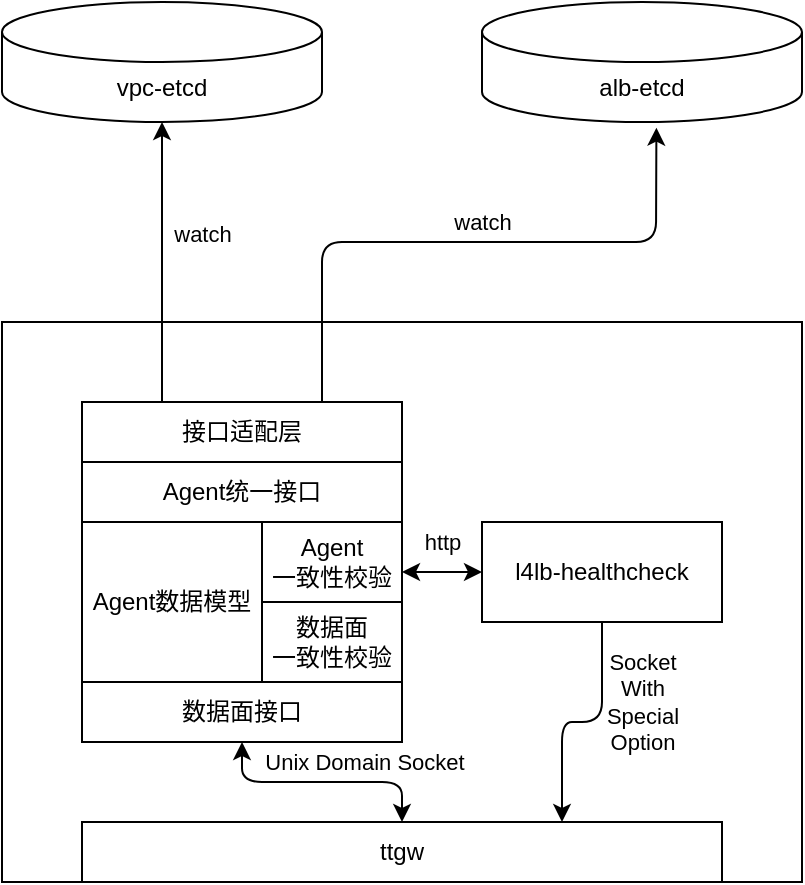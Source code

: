 <mxfile version="20.8.11" type="github" pages="5">
  <diagram name="第 1 页" id="qnIHK_i1wZifL5f9pIzR">
    <mxGraphModel dx="1259" dy="701" grid="0" gridSize="10" guides="1" tooltips="1" connect="1" arrows="1" fold="1" page="1" pageScale="1" pageWidth="827" pageHeight="1169" math="0" shadow="0">
      <root>
        <mxCell id="0" />
        <mxCell id="1" parent="0" />
        <mxCell id="X8hY83EV3L3QtJoclmcm-1" value="" style="rounded=0;whiteSpace=wrap;html=1;" vertex="1" parent="1">
          <mxGeometry x="200" y="320" width="400" height="280" as="geometry" />
        </mxCell>
        <mxCell id="X8hY83EV3L3QtJoclmcm-2" value="vpc-etcd" style="shape=cylinder3;whiteSpace=wrap;html=1;boundedLbl=1;backgroundOutline=1;size=15;rounded=0;" vertex="1" parent="1">
          <mxGeometry x="200" y="160" width="160" height="60" as="geometry" />
        </mxCell>
        <mxCell id="X8hY83EV3L3QtJoclmcm-3" value="alb-etcd" style="shape=cylinder3;whiteSpace=wrap;html=1;boundedLbl=1;backgroundOutline=1;size=15;rounded=0;" vertex="1" parent="1">
          <mxGeometry x="440" y="160" width="160" height="60" as="geometry" />
        </mxCell>
        <mxCell id="X8hY83EV3L3QtJoclmcm-4" value="" style="rounded=0;whiteSpace=wrap;html=1;" vertex="1" parent="1">
          <mxGeometry x="240" y="360" width="160" height="170" as="geometry" />
        </mxCell>
        <mxCell id="X8hY83EV3L3QtJoclmcm-5" value="l4lb-healthcheck" style="rounded=0;whiteSpace=wrap;html=1;" vertex="1" parent="1">
          <mxGeometry x="440" y="420" width="120" height="50" as="geometry" />
        </mxCell>
        <mxCell id="X8hY83EV3L3QtJoclmcm-6" value="ttgw" style="rounded=0;whiteSpace=wrap;html=1;" vertex="1" parent="1">
          <mxGeometry x="240" y="570" width="320" height="30" as="geometry" />
        </mxCell>
        <mxCell id="X8hY83EV3L3QtJoclmcm-7" value="接口适配层" style="rounded=0;whiteSpace=wrap;html=1;" vertex="1" parent="1">
          <mxGeometry x="240" y="360" width="160" height="30" as="geometry" />
        </mxCell>
        <mxCell id="X8hY83EV3L3QtJoclmcm-8" value="数据面接口" style="rounded=0;whiteSpace=wrap;html=1;" vertex="1" parent="1">
          <mxGeometry x="240" y="500" width="160" height="30" as="geometry" />
        </mxCell>
        <mxCell id="X8hY83EV3L3QtJoclmcm-9" value="Agent统一接口" style="rounded=0;whiteSpace=wrap;html=1;" vertex="1" parent="1">
          <mxGeometry x="240" y="390" width="160" height="30" as="geometry" />
        </mxCell>
        <mxCell id="X8hY83EV3L3QtJoclmcm-10" value="Agent数据模型" style="rounded=0;whiteSpace=wrap;html=1;" vertex="1" parent="1">
          <mxGeometry x="240" y="420" width="90" height="80" as="geometry" />
        </mxCell>
        <mxCell id="X8hY83EV3L3QtJoclmcm-11" value="数据面&lt;br&gt;一致性校验" style="rounded=0;whiteSpace=wrap;html=1;" vertex="1" parent="1">
          <mxGeometry x="330" y="460" width="70" height="40" as="geometry" />
        </mxCell>
        <mxCell id="X8hY83EV3L3QtJoclmcm-12" value="Agent&lt;br&gt;一致性校验" style="rounded=0;whiteSpace=wrap;html=1;" vertex="1" parent="1">
          <mxGeometry x="330" y="420" width="70" height="40" as="geometry" />
        </mxCell>
        <mxCell id="X8hY83EV3L3QtJoclmcm-13" value="" style="endArrow=classic;html=1;rounded=0;exitX=0.25;exitY=0;exitDx=0;exitDy=0;entryX=0.5;entryY=1;entryDx=0;entryDy=0;entryPerimeter=0;" edge="1" parent="1" source="X8hY83EV3L3QtJoclmcm-7" target="X8hY83EV3L3QtJoclmcm-2">
          <mxGeometry width="50" height="50" relative="1" as="geometry">
            <mxPoint x="90" y="290" as="sourcePoint" />
            <mxPoint x="190" y="310" as="targetPoint" />
          </mxGeometry>
        </mxCell>
        <mxCell id="X8hY83EV3L3QtJoclmcm-21" value="watch" style="edgeLabel;html=1;align=center;verticalAlign=middle;resizable=0;points=[];rounded=0;" vertex="1" connectable="0" parent="X8hY83EV3L3QtJoclmcm-13">
          <mxGeometry x="0.209" y="1" relative="1" as="geometry">
            <mxPoint x="21" as="offset" />
          </mxGeometry>
        </mxCell>
        <mxCell id="X8hY83EV3L3QtJoclmcm-14" value="" style="endArrow=classic;html=1;exitX=0.75;exitY=0;exitDx=0;exitDy=0;entryX=0.545;entryY=1.047;entryDx=0;entryDy=0;entryPerimeter=0;rounded=1;" edge="1" parent="1" source="X8hY83EV3L3QtJoclmcm-7" target="X8hY83EV3L3QtJoclmcm-3">
          <mxGeometry width="50" height="50" relative="1" as="geometry">
            <mxPoint x="390" y="370" as="sourcePoint" />
            <mxPoint x="440" y="320" as="targetPoint" />
            <Array as="points">
              <mxPoint x="360" y="280" />
              <mxPoint x="527" y="280" />
            </Array>
          </mxGeometry>
        </mxCell>
        <mxCell id="X8hY83EV3L3QtJoclmcm-20" value="watch" style="edgeLabel;html=1;align=center;verticalAlign=middle;resizable=0;points=[];rounded=0;" vertex="1" connectable="0" parent="X8hY83EV3L3QtJoclmcm-14">
          <mxGeometry x="-0.027" y="3" relative="1" as="geometry">
            <mxPoint x="12" y="-7" as="offset" />
          </mxGeometry>
        </mxCell>
        <mxCell id="X8hY83EV3L3QtJoclmcm-16" value="" style="endArrow=classic;startArrow=classic;html=1;rounded=0;entryX=1;entryY=0.5;entryDx=0;entryDy=0;" edge="1" parent="1" source="X8hY83EV3L3QtJoclmcm-5" target="X8hY83EV3L3QtJoclmcm-4">
          <mxGeometry width="50" height="50" relative="1" as="geometry">
            <mxPoint x="720" y="250" as="sourcePoint" />
            <mxPoint x="440" y="300" as="targetPoint" />
          </mxGeometry>
        </mxCell>
        <mxCell id="X8hY83EV3L3QtJoclmcm-18" value="http" style="edgeLabel;html=1;align=center;verticalAlign=middle;resizable=0;points=[];rounded=0;" vertex="1" connectable="0" parent="X8hY83EV3L3QtJoclmcm-16">
          <mxGeometry x="0.7" y="-1" relative="1" as="geometry">
            <mxPoint x="14" y="-14" as="offset" />
          </mxGeometry>
        </mxCell>
        <mxCell id="X8hY83EV3L3QtJoclmcm-17" value="" style="endArrow=classic;html=1;exitX=0.5;exitY=1;exitDx=0;exitDy=0;entryX=0.5;entryY=0;entryDx=0;entryDy=0;startArrow=classic;startFill=1;rounded=1;" edge="1" parent="1" source="X8hY83EV3L3QtJoclmcm-8" target="X8hY83EV3L3QtJoclmcm-6">
          <mxGeometry width="50" height="50" relative="1" as="geometry">
            <mxPoint x="730" y="450" as="sourcePoint" />
            <mxPoint x="700" y="560" as="targetPoint" />
            <Array as="points">
              <mxPoint x="320" y="550" />
              <mxPoint x="400" y="550" />
            </Array>
          </mxGeometry>
        </mxCell>
        <mxCell id="X8hY83EV3L3QtJoclmcm-19" value="Unix Domain Socket" style="edgeLabel;html=1;align=center;verticalAlign=middle;resizable=0;points=[];rounded=0;" vertex="1" connectable="0" parent="X8hY83EV3L3QtJoclmcm-17">
          <mxGeometry x="0.35" relative="1" as="geometry">
            <mxPoint y="-10" as="offset" />
          </mxGeometry>
        </mxCell>
        <mxCell id="X8hY83EV3L3QtJoclmcm-22" value="" style="endArrow=classic;html=1;entryX=0.75;entryY=0;entryDx=0;entryDy=0;exitX=0.5;exitY=1;exitDx=0;exitDy=0;rounded=1;" edge="1" parent="1" source="X8hY83EV3L3QtJoclmcm-5" target="X8hY83EV3L3QtJoclmcm-6">
          <mxGeometry width="50" height="50" relative="1" as="geometry">
            <mxPoint x="388" y="418" as="sourcePoint" />
            <mxPoint x="438" y="368" as="targetPoint" />
            <Array as="points">
              <mxPoint x="500" y="520" />
              <mxPoint x="480" y="520" />
            </Array>
          </mxGeometry>
        </mxCell>
        <mxCell id="X8hY83EV3L3QtJoclmcm-23" value="Socket&lt;br&gt;With&lt;br&gt;Special&lt;br&gt;Option" style="edgeLabel;html=1;align=center;verticalAlign=middle;resizable=0;points=[];" vertex="1" connectable="0" parent="X8hY83EV3L3QtJoclmcm-22">
          <mxGeometry x="-0.411" y="-1" relative="1" as="geometry">
            <mxPoint x="21" y="4" as="offset" />
          </mxGeometry>
        </mxCell>
      </root>
    </mxGraphModel>
  </diagram>
  <diagram id="YNpwUXXwm9EvdBAaevXf" name="状态1">
    <mxGraphModel dx="1259" dy="650" grid="1" gridSize="10" guides="1" tooltips="1" connect="1" arrows="1" fold="1" page="1" pageScale="1" pageWidth="827" pageHeight="1169" math="0" shadow="0">
      <root>
        <mxCell id="0" />
        <mxCell id="1" parent="0" />
        <mxCell id="856pwh_PUm1gsFC4cgHy-1" value="" style="edgeStyle=orthogonalEdgeStyle;rounded=1;orthogonalLoop=1;jettySize=auto;html=1;" edge="1" parent="1" source="DJEoK-It7SEqSjL8FIee-2" target="DJEoK-It7SEqSjL8FIee-4">
          <mxGeometry relative="1" as="geometry" />
        </mxCell>
        <mxCell id="DJEoK-It7SEqSjL8FIee-2" value="操作A" style="rounded=0;whiteSpace=wrap;html=1;fillColor=#d5e8d4;strokeColor=#82b366;" vertex="1" parent="1">
          <mxGeometry x="240" y="120" width="80" height="40" as="geometry" />
        </mxCell>
        <mxCell id="856pwh_PUm1gsFC4cgHy-2" value="" style="edgeStyle=orthogonalEdgeStyle;rounded=1;orthogonalLoop=1;jettySize=auto;html=1;" edge="1" parent="1" source="DJEoK-It7SEqSjL8FIee-4" target="DJEoK-It7SEqSjL8FIee-12">
          <mxGeometry relative="1" as="geometry" />
        </mxCell>
        <mxCell id="DJEoK-It7SEqSjL8FIee-4" value="操作B" style="rounded=0;whiteSpace=wrap;html=1;fillColor=#d5e8d4;strokeColor=#82b366;" vertex="1" parent="1">
          <mxGeometry x="240" y="240" width="80" height="40" as="geometry" />
        </mxCell>
        <mxCell id="856pwh_PUm1gsFC4cgHy-3" value="" style="edgeStyle=orthogonalEdgeStyle;rounded=1;orthogonalLoop=1;jettySize=auto;html=1;" edge="1" parent="1" source="DJEoK-It7SEqSjL8FIee-12" target="DJEoK-It7SEqSjL8FIee-16">
          <mxGeometry relative="1" as="geometry" />
        </mxCell>
        <mxCell id="DJEoK-It7SEqSjL8FIee-12" value="操作C" style="rounded=0;whiteSpace=wrap;html=1;fillColor=#d5e8d4;strokeColor=#82b366;" vertex="1" parent="1">
          <mxGeometry x="240" y="360" width="80" height="40" as="geometry" />
        </mxCell>
        <mxCell id="DJEoK-It7SEqSjL8FIee-16" value="成功" style="strokeWidth=2;html=1;shape=mxgraph.flowchart.terminator;whiteSpace=wrap;" vertex="1" parent="1">
          <mxGeometry x="242" y="480" width="76" height="40" as="geometry" />
        </mxCell>
        <mxCell id="DJEoK-It7SEqSjL8FIee-25" style="edgeStyle=orthogonalEdgeStyle;rounded=1;orthogonalLoop=1;jettySize=auto;html=1;entryX=0.5;entryY=0;entryDx=0;entryDy=0;" edge="1" parent="1" source="DJEoK-It7SEqSjL8FIee-26" target="DJEoK-It7SEqSjL8FIee-2">
          <mxGeometry relative="1" as="geometry" />
        </mxCell>
        <mxCell id="DJEoK-It7SEqSjL8FIee-26" value="开始" style="strokeWidth=2;html=1;shape=mxgraph.flowchart.start_1;whiteSpace=wrap;" vertex="1" parent="1">
          <mxGeometry x="240" y="50" width="80" height="40" as="geometry" />
        </mxCell>
      </root>
    </mxGraphModel>
  </diagram>
  <diagram id="ErW0lHJwFQQsXKAuY1EV" name="状态2">
    <mxGraphModel dx="1259" dy="650" grid="1" gridSize="10" guides="1" tooltips="1" connect="1" arrows="1" fold="1" page="1" pageScale="1" pageWidth="827" pageHeight="1169" math="0" shadow="0">
      <root>
        <mxCell id="0" />
        <mxCell id="1" parent="0" />
        <mxCell id="b2dlkDvs61bygUcDKjAK-1" value="" style="edgeStyle=orthogonalEdgeStyle;rounded=1;orthogonalLoop=1;jettySize=auto;html=1;" edge="1" parent="1" source="b2dlkDvs61bygUcDKjAK-2" target="b2dlkDvs61bygUcDKjAK-7">
          <mxGeometry relative="1" as="geometry" />
        </mxCell>
        <mxCell id="b2dlkDvs61bygUcDKjAK-2" value="操作A" style="rounded=0;whiteSpace=wrap;html=1;fillColor=#d5e8d4;strokeColor=#82b366;" vertex="1" parent="1">
          <mxGeometry x="240" y="120" width="80" height="40" as="geometry" />
        </mxCell>
        <mxCell id="b2dlkDvs61bygUcDKjAK-3" style="edgeStyle=orthogonalEdgeStyle;rounded=1;orthogonalLoop=1;jettySize=auto;html=1;entryX=0.5;entryY=0;entryDx=0;entryDy=0;" edge="1" parent="1" source="b2dlkDvs61bygUcDKjAK-4" target="b2dlkDvs61bygUcDKjAK-10">
          <mxGeometry relative="1" as="geometry" />
        </mxCell>
        <mxCell id="b2dlkDvs61bygUcDKjAK-4" value="操作B" style="rounded=0;whiteSpace=wrap;html=1;fillColor=#d5e8d4;strokeColor=#82b366;" vertex="1" parent="1">
          <mxGeometry x="240" y="240" width="80" height="40" as="geometry" />
        </mxCell>
        <mxCell id="b2dlkDvs61bygUcDKjAK-5" style="edgeStyle=orthogonalEdgeStyle;rounded=1;orthogonalLoop=1;jettySize=auto;html=1;entryX=0.5;entryY=0;entryDx=0;entryDy=0;" edge="1" parent="1" source="b2dlkDvs61bygUcDKjAK-7" target="b2dlkDvs61bygUcDKjAK-4">
          <mxGeometry relative="1" as="geometry" />
        </mxCell>
        <mxCell id="b2dlkDvs61bygUcDKjAK-6" style="edgeStyle=orthogonalEdgeStyle;rounded=1;orthogonalLoop=1;jettySize=auto;html=1;entryX=0;entryY=0.5;entryDx=0;entryDy=0;entryPerimeter=0;" edge="1" parent="1" source="b2dlkDvs61bygUcDKjAK-7" target="b2dlkDvs61bygUcDKjAK-17">
          <mxGeometry relative="1" as="geometry" />
        </mxCell>
        <mxCell id="b2dlkDvs61bygUcDKjAK-7" value="成功?" style="rhombus;whiteSpace=wrap;html=1;" vertex="1" parent="1">
          <mxGeometry x="240" y="180" width="80" height="40" as="geometry" />
        </mxCell>
        <mxCell id="b2dlkDvs61bygUcDKjAK-8" style="edgeStyle=orthogonalEdgeStyle;rounded=1;orthogonalLoop=1;jettySize=auto;html=1;entryX=0.5;entryY=0;entryDx=0;entryDy=0;" edge="1" parent="1" source="b2dlkDvs61bygUcDKjAK-10" target="b2dlkDvs61bygUcDKjAK-12">
          <mxGeometry relative="1" as="geometry">
            <mxPoint x="280" y="350" as="targetPoint" />
          </mxGeometry>
        </mxCell>
        <mxCell id="b2dlkDvs61bygUcDKjAK-9" style="edgeStyle=orthogonalEdgeStyle;rounded=1;orthogonalLoop=1;jettySize=auto;html=1;entryX=0.5;entryY=1;entryDx=0;entryDy=0;" edge="1" parent="1" source="b2dlkDvs61bygUcDKjAK-10" target="b2dlkDvs61bygUcDKjAK-19">
          <mxGeometry relative="1" as="geometry" />
        </mxCell>
        <mxCell id="b2dlkDvs61bygUcDKjAK-10" value="成功?" style="rhombus;whiteSpace=wrap;html=1;" vertex="1" parent="1">
          <mxGeometry x="240" y="300" width="80" height="40" as="geometry" />
        </mxCell>
        <mxCell id="b2dlkDvs61bygUcDKjAK-11" style="edgeStyle=orthogonalEdgeStyle;rounded=1;orthogonalLoop=1;jettySize=auto;html=1;entryX=0.5;entryY=0;entryDx=0;entryDy=0;" edge="1" parent="1" source="b2dlkDvs61bygUcDKjAK-12" target="b2dlkDvs61bygUcDKjAK-15">
          <mxGeometry relative="1" as="geometry" />
        </mxCell>
        <mxCell id="b2dlkDvs61bygUcDKjAK-12" value="操作C" style="rounded=0;whiteSpace=wrap;html=1;fillColor=#d5e8d4;strokeColor=#82b366;" vertex="1" parent="1">
          <mxGeometry x="240" y="360" width="80" height="40" as="geometry" />
        </mxCell>
        <mxCell id="b2dlkDvs61bygUcDKjAK-13" style="edgeStyle=orthogonalEdgeStyle;rounded=1;orthogonalLoop=1;jettySize=auto;html=1;entryX=0.5;entryY=0;entryDx=0;entryDy=0;entryPerimeter=0;" edge="1" parent="1" source="b2dlkDvs61bygUcDKjAK-15" target="b2dlkDvs61bygUcDKjAK-16">
          <mxGeometry relative="1" as="geometry" />
        </mxCell>
        <mxCell id="b2dlkDvs61bygUcDKjAK-14" style="edgeStyle=orthogonalEdgeStyle;rounded=1;orthogonalLoop=1;jettySize=auto;html=1;entryX=0.5;entryY=1;entryDx=0;entryDy=0;" edge="1" parent="1" source="b2dlkDvs61bygUcDKjAK-15" target="b2dlkDvs61bygUcDKjAK-21">
          <mxGeometry relative="1" as="geometry" />
        </mxCell>
        <mxCell id="b2dlkDvs61bygUcDKjAK-15" value="成功?" style="rhombus;whiteSpace=wrap;html=1;" vertex="1" parent="1">
          <mxGeometry x="240" y="420" width="80" height="40" as="geometry" />
        </mxCell>
        <mxCell id="b2dlkDvs61bygUcDKjAK-16" value="成功" style="strokeWidth=2;html=1;shape=mxgraph.flowchart.terminator;whiteSpace=wrap;" vertex="1" parent="1">
          <mxGeometry x="242" y="480" width="76" height="40" as="geometry" />
        </mxCell>
        <mxCell id="b2dlkDvs61bygUcDKjAK-17" value="失败" style="strokeWidth=2;html=1;shape=mxgraph.flowchart.terminator;whiteSpace=wrap;" vertex="1" parent="1">
          <mxGeometry x="360" y="180" width="80" height="40" as="geometry" />
        </mxCell>
        <mxCell id="b2dlkDvs61bygUcDKjAK-18" style="edgeStyle=orthogonalEdgeStyle;rounded=1;orthogonalLoop=1;jettySize=auto;html=1;exitX=0.5;exitY=0;exitDx=0;exitDy=0;entryX=0.5;entryY=1;entryDx=0;entryDy=0;entryPerimeter=0;" edge="1" parent="1" source="b2dlkDvs61bygUcDKjAK-19" target="b2dlkDvs61bygUcDKjAK-17">
          <mxGeometry relative="1" as="geometry" />
        </mxCell>
        <mxCell id="b2dlkDvs61bygUcDKjAK-19" value="反操作A" style="rounded=0;whiteSpace=wrap;html=1;fillColor=#f8cecc;strokeColor=#b85450;" vertex="1" parent="1">
          <mxGeometry x="360" y="240" width="80" height="40" as="geometry" />
        </mxCell>
        <mxCell id="b2dlkDvs61bygUcDKjAK-20" style="edgeStyle=orthogonalEdgeStyle;rounded=1;orthogonalLoop=1;jettySize=auto;html=1;entryX=0.5;entryY=1;entryDx=0;entryDy=0;" edge="1" parent="1" source="b2dlkDvs61bygUcDKjAK-21" target="b2dlkDvs61bygUcDKjAK-19">
          <mxGeometry relative="1" as="geometry" />
        </mxCell>
        <mxCell id="b2dlkDvs61bygUcDKjAK-21" value="反操作B" style="rounded=0;whiteSpace=wrap;html=1;fillColor=#f8cecc;strokeColor=#b85450;" vertex="1" parent="1">
          <mxGeometry x="360" y="360" width="80" height="40" as="geometry" />
        </mxCell>
        <mxCell id="b2dlkDvs61bygUcDKjAK-22" style="edgeStyle=orthogonalEdgeStyle;rounded=1;orthogonalLoop=1;jettySize=auto;html=1;entryX=0.5;entryY=0;entryDx=0;entryDy=0;" edge="1" parent="1" source="b2dlkDvs61bygUcDKjAK-23" target="b2dlkDvs61bygUcDKjAK-2">
          <mxGeometry relative="1" as="geometry" />
        </mxCell>
        <mxCell id="b2dlkDvs61bygUcDKjAK-23" value="开始" style="strokeWidth=2;html=1;shape=mxgraph.flowchart.start_1;whiteSpace=wrap;" vertex="1" parent="1">
          <mxGeometry x="240" y="50" width="80" height="40" as="geometry" />
        </mxCell>
      </root>
    </mxGraphModel>
  </diagram>
  <diagram id="ReqX6_nE8O-LmcICIl0k" name="状态3">
    <mxGraphModel dx="1259" dy="701" grid="1" gridSize="10" guides="1" tooltips="1" connect="1" arrows="1" fold="1" page="1" pageScale="1" pageWidth="827" pageHeight="1169" math="0" shadow="0">
      <root>
        <mxCell id="0" />
        <mxCell id="1" parent="0" />
        <mxCell id="vVSNmCFi9JHZCys0v8pX-8" value="" style="edgeStyle=orthogonalEdgeStyle;rounded=1;orthogonalLoop=1;jettySize=auto;html=1;" edge="1" parent="1" source="vVSNmCFi9JHZCys0v8pX-1" target="vVSNmCFi9JHZCys0v8pX-3">
          <mxGeometry relative="1" as="geometry" />
        </mxCell>
        <mxCell id="vVSNmCFi9JHZCys0v8pX-1" value="操作A" style="rounded=0;whiteSpace=wrap;html=1;fillColor=#d5e8d4;strokeColor=#82b366;" vertex="1" parent="1">
          <mxGeometry x="240" y="120" width="80" height="40" as="geometry" />
        </mxCell>
        <mxCell id="vVSNmCFi9JHZCys0v8pX-11" style="edgeStyle=orthogonalEdgeStyle;rounded=1;orthogonalLoop=1;jettySize=auto;html=1;entryX=0.5;entryY=0;entryDx=0;entryDy=0;" edge="1" parent="1" source="vVSNmCFi9JHZCys0v8pX-2" target="vVSNmCFi9JHZCys0v8pX-4">
          <mxGeometry relative="1" as="geometry" />
        </mxCell>
        <mxCell id="vVSNmCFi9JHZCys0v8pX-2" value="操作B" style="rounded=0;whiteSpace=wrap;html=1;fillColor=#d5e8d4;strokeColor=#82b366;" vertex="1" parent="1">
          <mxGeometry x="240" y="240" width="80" height="40" as="geometry" />
        </mxCell>
        <mxCell id="vVSNmCFi9JHZCys0v8pX-10" style="edgeStyle=orthogonalEdgeStyle;rounded=1;orthogonalLoop=1;jettySize=auto;html=1;entryX=0.5;entryY=0;entryDx=0;entryDy=0;" edge="1" parent="1" source="vVSNmCFi9JHZCys0v8pX-3" target="vVSNmCFi9JHZCys0v8pX-2">
          <mxGeometry relative="1" as="geometry" />
        </mxCell>
        <mxCell id="vVSNmCFi9JHZCys0v8pX-17" style="edgeStyle=orthogonalEdgeStyle;rounded=1;orthogonalLoop=1;jettySize=auto;html=1;entryX=0;entryY=0.5;entryDx=0;entryDy=0;entryPerimeter=0;" edge="1" parent="1" source="vVSNmCFi9JHZCys0v8pX-3" target="vVSNmCFi9JHZCys0v8pX-15">
          <mxGeometry relative="1" as="geometry" />
        </mxCell>
        <mxCell id="vVSNmCFi9JHZCys0v8pX-3" value="成功?" style="rhombus;whiteSpace=wrap;html=1;" vertex="1" parent="1">
          <mxGeometry x="240" y="180" width="80" height="40" as="geometry" />
        </mxCell>
        <mxCell id="vVSNmCFi9JHZCys0v8pX-12" style="edgeStyle=orthogonalEdgeStyle;rounded=1;orthogonalLoop=1;jettySize=auto;html=1;entryX=0.5;entryY=0;entryDx=0;entryDy=0;" edge="1" parent="1" source="vVSNmCFi9JHZCys0v8pX-4" target="vVSNmCFi9JHZCys0v8pX-5">
          <mxGeometry relative="1" as="geometry">
            <mxPoint x="280" y="350" as="targetPoint" />
          </mxGeometry>
        </mxCell>
        <mxCell id="vVSNmCFi9JHZCys0v8pX-19" style="edgeStyle=orthogonalEdgeStyle;rounded=1;orthogonalLoop=1;jettySize=auto;html=1;entryX=0.5;entryY=1;entryDx=0;entryDy=0;" edge="1" parent="1" source="vVSNmCFi9JHZCys0v8pX-4" target="vVSNmCFi9JHZCys0v8pX-18">
          <mxGeometry relative="1" as="geometry" />
        </mxCell>
        <mxCell id="vVSNmCFi9JHZCys0v8pX-4" value="成功?" style="rhombus;whiteSpace=wrap;html=1;" vertex="1" parent="1">
          <mxGeometry x="240" y="300" width="80" height="40" as="geometry" />
        </mxCell>
        <mxCell id="vVSNmCFi9JHZCys0v8pX-13" style="edgeStyle=orthogonalEdgeStyle;rounded=1;orthogonalLoop=1;jettySize=auto;html=1;entryX=0.5;entryY=0;entryDx=0;entryDy=0;" edge="1" parent="1" source="vVSNmCFi9JHZCys0v8pX-5" target="vVSNmCFi9JHZCys0v8pX-6">
          <mxGeometry relative="1" as="geometry" />
        </mxCell>
        <mxCell id="vVSNmCFi9JHZCys0v8pX-5" value="操作C" style="rounded=0;whiteSpace=wrap;html=1;fillColor=#d5e8d4;strokeColor=#82b366;" vertex="1" parent="1">
          <mxGeometry x="240" y="360" width="80" height="40" as="geometry" />
        </mxCell>
        <mxCell id="vVSNmCFi9JHZCys0v8pX-16" style="edgeStyle=orthogonalEdgeStyle;rounded=1;orthogonalLoop=1;jettySize=auto;html=1;entryX=0.5;entryY=0;entryDx=0;entryDy=0;entryPerimeter=0;" edge="1" parent="1" source="vVSNmCFi9JHZCys0v8pX-6" target="vVSNmCFi9JHZCys0v8pX-14">
          <mxGeometry relative="1" as="geometry" />
        </mxCell>
        <mxCell id="vVSNmCFi9JHZCys0v8pX-22" style="edgeStyle=orthogonalEdgeStyle;rounded=1;orthogonalLoop=1;jettySize=auto;html=1;entryX=0.5;entryY=1;entryDx=0;entryDy=0;" edge="1" parent="1" source="vVSNmCFi9JHZCys0v8pX-6" target="vVSNmCFi9JHZCys0v8pX-21">
          <mxGeometry relative="1" as="geometry" />
        </mxCell>
        <mxCell id="vVSNmCFi9JHZCys0v8pX-6" value="成功?" style="rhombus;whiteSpace=wrap;html=1;" vertex="1" parent="1">
          <mxGeometry x="240" y="420" width="80" height="40" as="geometry" />
        </mxCell>
        <mxCell id="vVSNmCFi9JHZCys0v8pX-14" value="成功" style="strokeWidth=2;html=1;shape=mxgraph.flowchart.terminator;whiteSpace=wrap;" vertex="1" parent="1">
          <mxGeometry x="242" y="480" width="76" height="40" as="geometry" />
        </mxCell>
        <mxCell id="vVSNmCFi9JHZCys0v8pX-15" value="失败" style="strokeWidth=2;html=1;shape=mxgraph.flowchart.terminator;whiteSpace=wrap;" vertex="1" parent="1">
          <mxGeometry x="360" y="180" width="80" height="40" as="geometry" />
        </mxCell>
        <mxCell id="vVSNmCFi9JHZCys0v8pX-20" style="edgeStyle=orthogonalEdgeStyle;rounded=1;orthogonalLoop=1;jettySize=auto;html=1;exitX=0.5;exitY=0;exitDx=0;exitDy=0;entryX=0.5;entryY=1;entryDx=0;entryDy=0;entryPerimeter=0;" edge="1" parent="1" source="vVSNmCFi9JHZCys0v8pX-18" target="vVSNmCFi9JHZCys0v8pX-15">
          <mxGeometry relative="1" as="geometry" />
        </mxCell>
        <mxCell id="vVSNmCFi9JHZCys0v8pX-24" style="edgeStyle=orthogonalEdgeStyle;rounded=1;orthogonalLoop=1;jettySize=auto;html=1;entryX=0;entryY=0.5;entryDx=0;entryDy=0;dashed=1;" edge="1" parent="1" source="vVSNmCFi9JHZCys0v8pX-18" target="vVSNmCFi9JHZCys0v8pX-23">
          <mxGeometry relative="1" as="geometry" />
        </mxCell>
        <mxCell id="vVSNmCFi9JHZCys0v8pX-18" value="反操作A" style="rounded=0;whiteSpace=wrap;html=1;fillColor=#f8cecc;strokeColor=#b85450;" vertex="1" parent="1">
          <mxGeometry x="360" y="240" width="80" height="40" as="geometry" />
        </mxCell>
        <mxCell id="vVSNmCFi9JHZCys0v8pX-27" style="edgeStyle=orthogonalEdgeStyle;rounded=1;orthogonalLoop=1;jettySize=auto;html=1;entryX=0.5;entryY=1;entryDx=0;entryDy=0;" edge="1" parent="1" source="vVSNmCFi9JHZCys0v8pX-21" target="vVSNmCFi9JHZCys0v8pX-18">
          <mxGeometry relative="1" as="geometry" />
        </mxCell>
        <mxCell id="vVSNmCFi9JHZCys0v8pX-29" value="" style="edgeStyle=orthogonalEdgeStyle;rounded=1;orthogonalLoop=1;jettySize=auto;html=1;dashed=1;" edge="1" parent="1" source="vVSNmCFi9JHZCys0v8pX-21" target="vVSNmCFi9JHZCys0v8pX-28">
          <mxGeometry relative="1" as="geometry" />
        </mxCell>
        <mxCell id="vVSNmCFi9JHZCys0v8pX-21" value="反操作B" style="rounded=0;whiteSpace=wrap;html=1;fillColor=#f8cecc;strokeColor=#b85450;" vertex="1" parent="1">
          <mxGeometry x="360" y="360" width="80" height="40" as="geometry" />
        </mxCell>
        <mxCell id="vVSNmCFi9JHZCys0v8pX-23" value="成功?" style="rhombus;whiteSpace=wrap;html=1;dashed=1;" vertex="1" parent="1">
          <mxGeometry x="480" y="240" width="80" height="40" as="geometry" />
        </mxCell>
        <mxCell id="vVSNmCFi9JHZCys0v8pX-26" style="edgeStyle=orthogonalEdgeStyle;rounded=1;orthogonalLoop=1;jettySize=auto;html=1;entryX=0.5;entryY=0;entryDx=0;entryDy=0;" edge="1" parent="1" source="vVSNmCFi9JHZCys0v8pX-25" target="vVSNmCFi9JHZCys0v8pX-1">
          <mxGeometry relative="1" as="geometry" />
        </mxCell>
        <mxCell id="vVSNmCFi9JHZCys0v8pX-25" value="开始" style="strokeWidth=2;html=1;shape=mxgraph.flowchart.start_1;whiteSpace=wrap;" vertex="1" parent="1">
          <mxGeometry x="240" y="50" width="80" height="40" as="geometry" />
        </mxCell>
        <mxCell id="vVSNmCFi9JHZCys0v8pX-28" value="成功?" style="rhombus;whiteSpace=wrap;html=1;dashed=1;" vertex="1" parent="1">
          <mxGeometry x="480" y="360" width="80" height="40" as="geometry" />
        </mxCell>
      </root>
    </mxGraphModel>
  </diagram>
  <diagram id="lsrBH8bZDizjCWGumxrH" name="第 5 页">
    <mxGraphModel dx="1259" dy="701" grid="1" gridSize="10" guides="1" tooltips="1" connect="1" arrows="1" fold="1" page="1" pageScale="1" pageWidth="827" pageHeight="1169" math="0" shadow="0">
      <root>
        <mxCell id="0" />
        <mxCell id="1" parent="0" />
      </root>
    </mxGraphModel>
  </diagram>
</mxfile>
